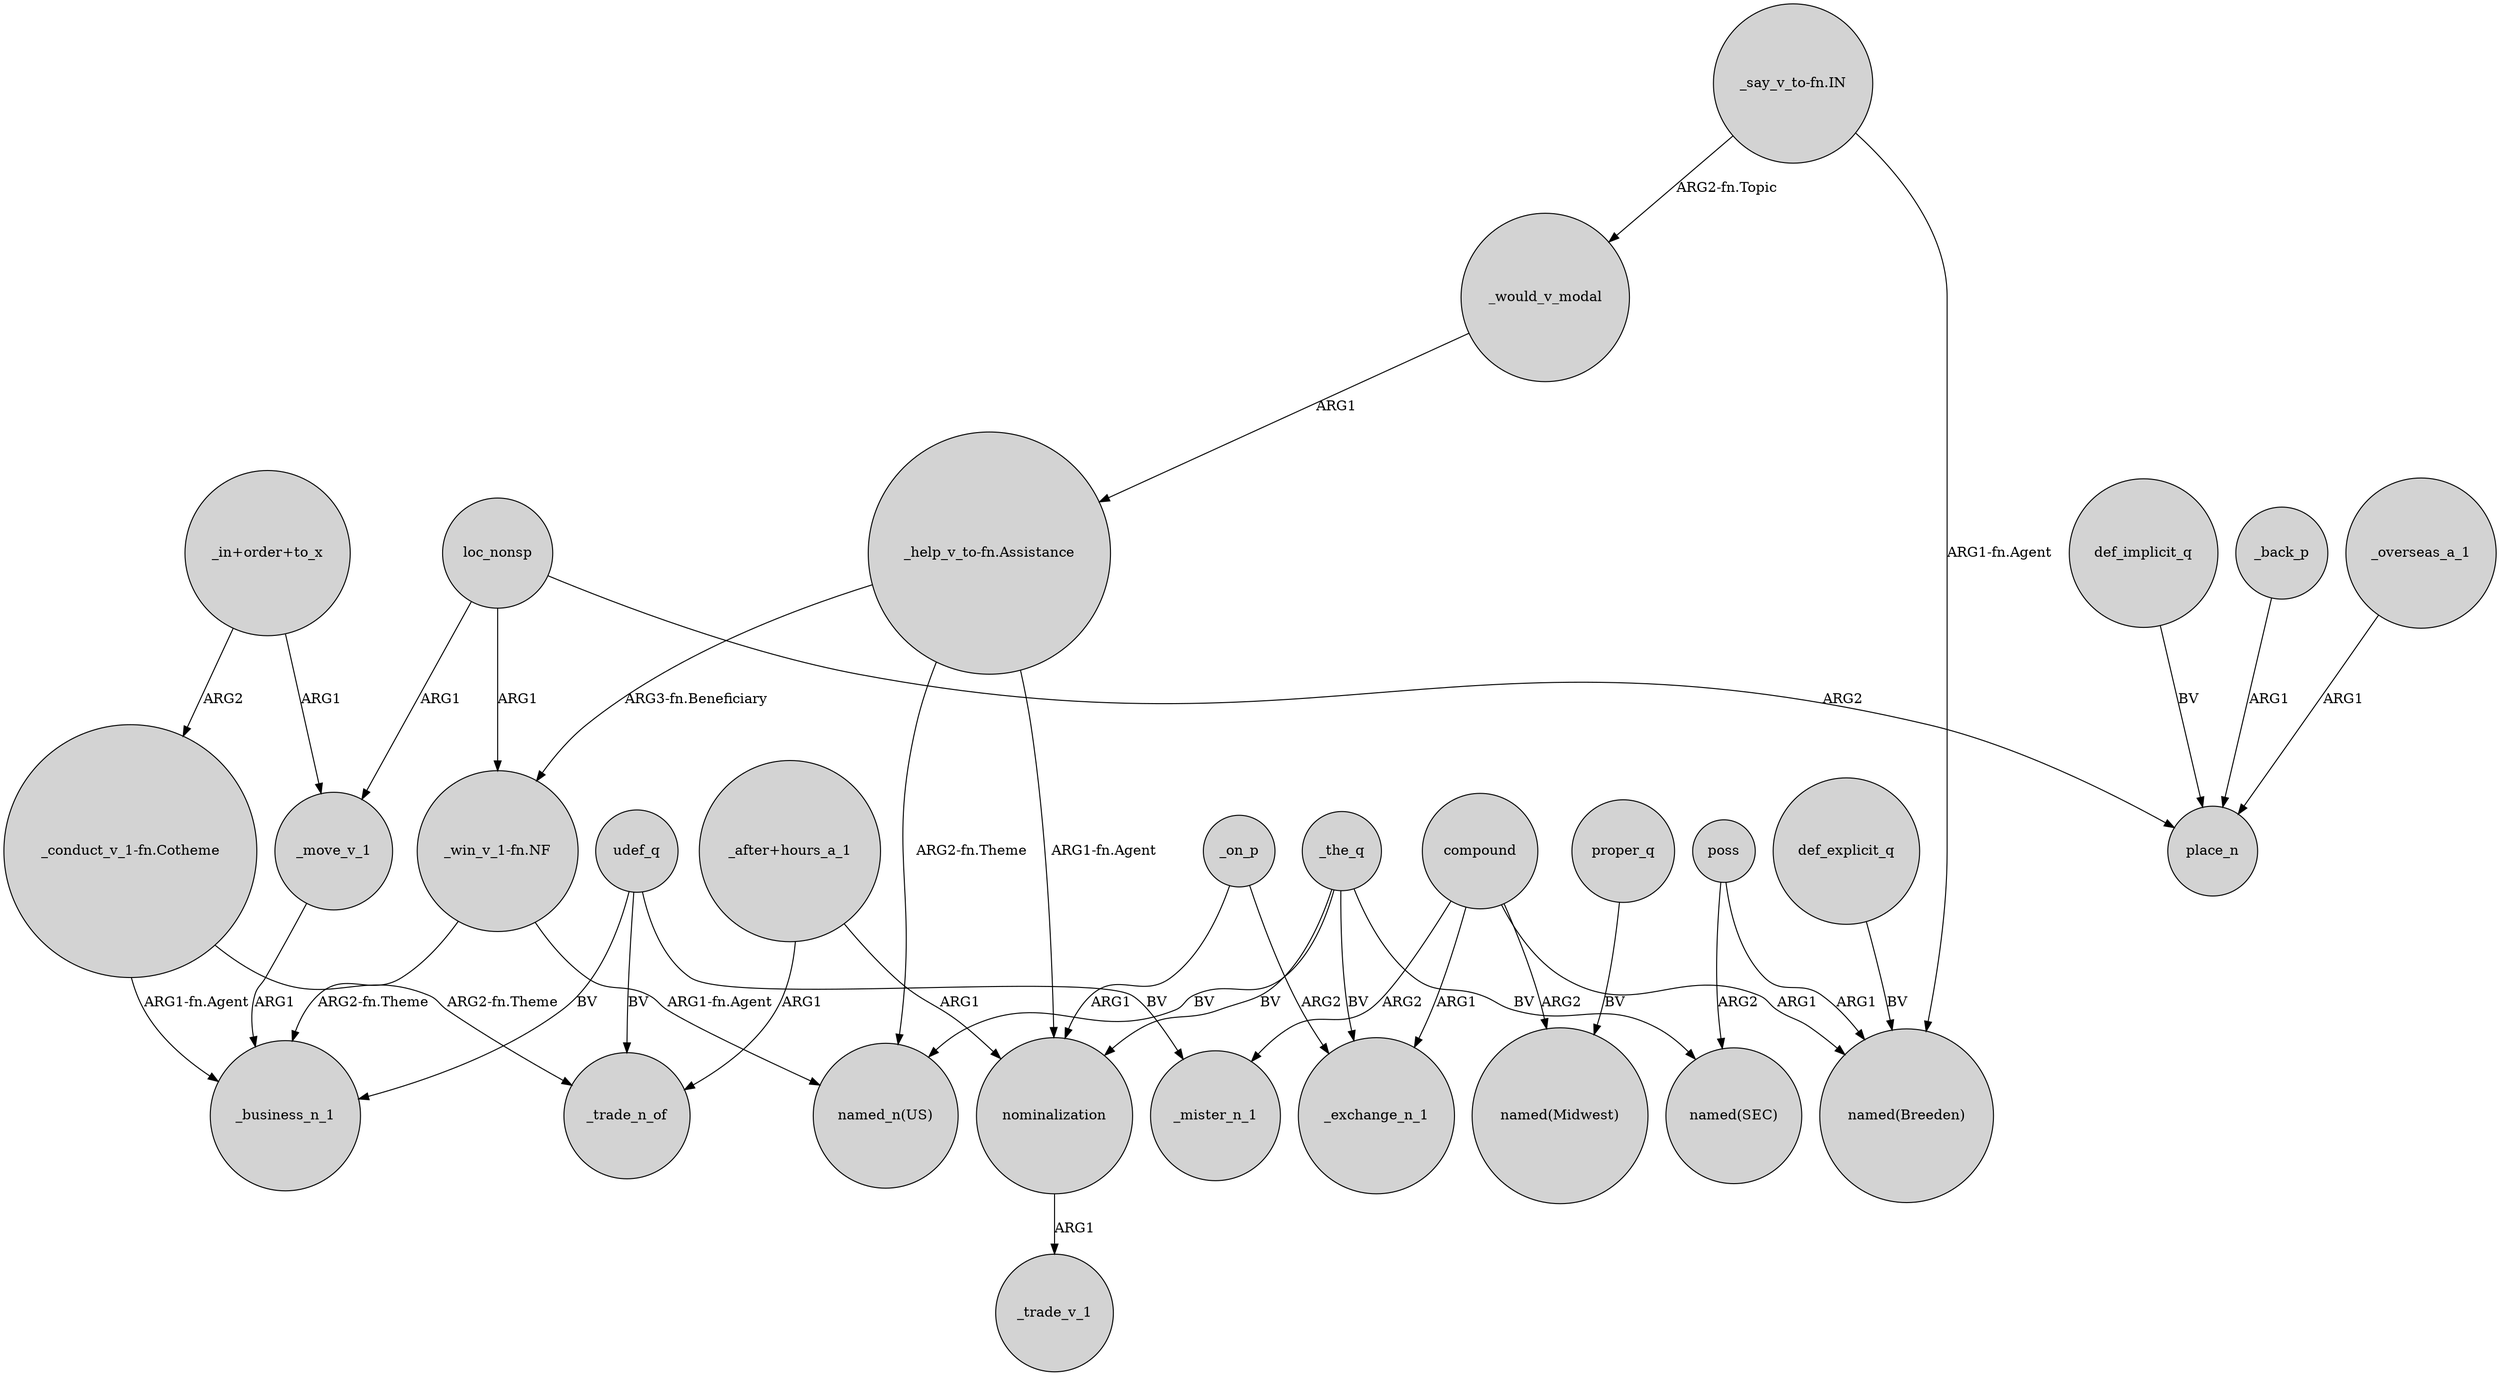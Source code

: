 digraph {
	node [shape=circle style=filled]
	"_say_v_to-fn.IN" -> _would_v_modal [label="ARG2-fn.Topic"]
	_would_v_modal -> "_help_v_to-fn.Assistance" [label=ARG1]
	udef_q -> _trade_n_of [label=BV]
	"_help_v_to-fn.Assistance" -> "named_n(US)" [label="ARG2-fn.Theme"]
	"_win_v_1-fn.NF" -> "named_n(US)" [label="ARG1-fn.Agent"]
	"_help_v_to-fn.Assistance" -> nominalization [label="ARG1-fn.Agent"]
	compound -> _mister_n_1 [label=ARG2]
	udef_q -> _mister_n_1 [label=BV]
	"_after+hours_a_1" -> _trade_n_of [label=ARG1]
	def_implicit_q -> place_n [label=BV]
	_on_p -> nominalization [label=ARG1]
	nominalization -> _trade_v_1 [label=ARG1]
	"_conduct_v_1-fn.Cotheme" -> _business_n_1 [label="ARG1-fn.Agent"]
	compound -> "named(Midwest)" [label=ARG2]
	_the_q -> "named_n(US)" [label=BV]
	"_conduct_v_1-fn.Cotheme" -> _trade_n_of [label="ARG2-fn.Theme"]
	"_in+order+to_x" -> _move_v_1 [label=ARG1]
	loc_nonsp -> _move_v_1 [label=ARG1]
	poss -> "named(Breeden)" [label=ARG1]
	compound -> _exchange_n_1 [label=ARG1]
	loc_nonsp -> "_win_v_1-fn.NF" [label=ARG1]
	def_explicit_q -> "named(Breeden)" [label=BV]
	"_after+hours_a_1" -> nominalization [label=ARG1]
	poss -> "named(SEC)" [label=ARG2]
	"_say_v_to-fn.IN" -> "named(Breeden)" [label="ARG1-fn.Agent"]
	_on_p -> _exchange_n_1 [label=ARG2]
	loc_nonsp -> place_n [label=ARG2]
	udef_q -> _business_n_1 [label=BV]
	_back_p -> place_n [label=ARG1]
	_move_v_1 -> _business_n_1 [label=ARG1]
	_overseas_a_1 -> place_n [label=ARG1]
	"_win_v_1-fn.NF" -> _business_n_1 [label="ARG2-fn.Theme"]
	compound -> "named(Breeden)" [label=ARG1]
	proper_q -> "named(Midwest)" [label=BV]
	_the_q -> "named(SEC)" [label=BV]
	_the_q -> _exchange_n_1 [label=BV]
	_the_q -> nominalization [label=BV]
	"_help_v_to-fn.Assistance" -> "_win_v_1-fn.NF" [label="ARG3-fn.Beneficiary"]
	"_in+order+to_x" -> "_conduct_v_1-fn.Cotheme" [label=ARG2]
}
